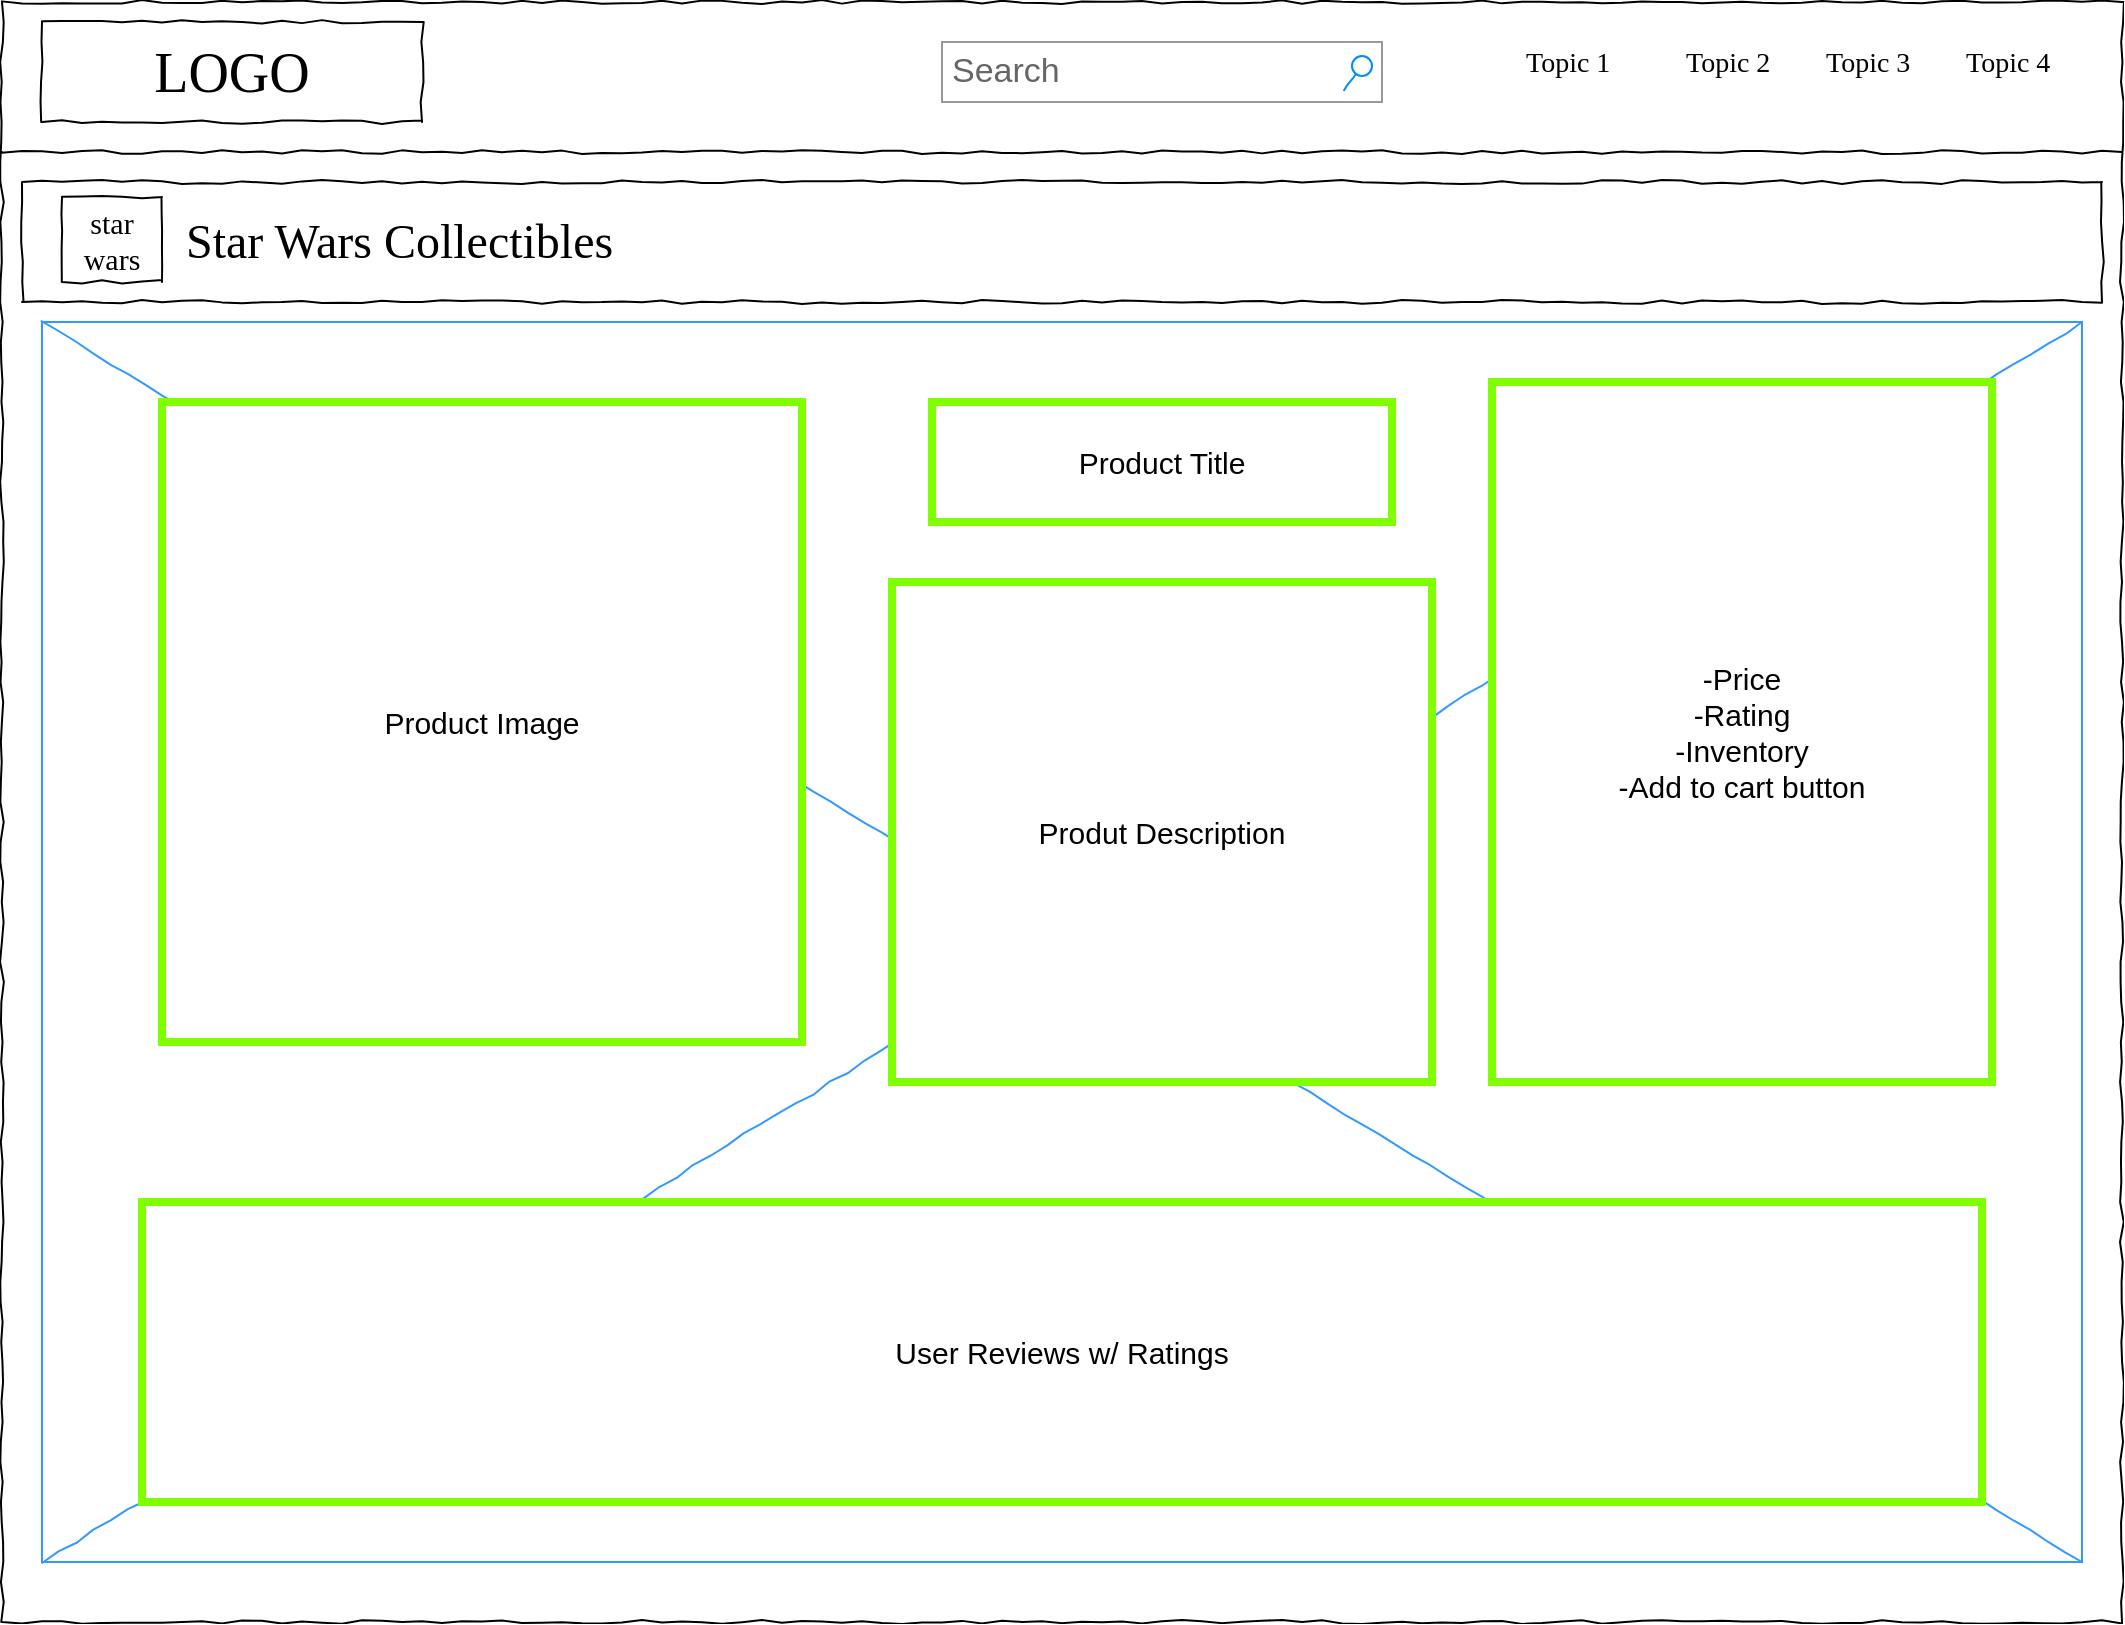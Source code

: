 <mxfile version="14.6.13" type="device"><diagram name="Page-1" id="03018318-947c-dd8e-b7a3-06fadd420f32"><mxGraphModel dx="1554" dy="1097" grid="1" gridSize="10" guides="1" tooltips="1" connect="1" arrows="1" fold="1" page="1" pageScale="1" pageWidth="1100" pageHeight="850" background="#ffffff" math="0" shadow="0"><root><mxCell id="0"/><mxCell id="1" parent="0"/><mxCell id="677b7b8949515195-1" value="" style="whiteSpace=wrap;html=1;rounded=0;shadow=0;labelBackgroundColor=none;strokeColor=#000000;strokeWidth=1;fillColor=none;fontFamily=Verdana;fontSize=12;fontColor=#000000;align=center;comic=1;" parent="1" vertex="1"><mxGeometry x="20" y="20" width="1060" height="810" as="geometry"/></mxCell><mxCell id="677b7b8949515195-2" value="LOGO" style="whiteSpace=wrap;html=1;rounded=0;shadow=0;labelBackgroundColor=none;strokeWidth=1;fontFamily=Verdana;fontSize=28;align=center;comic=1;" parent="1" vertex="1"><mxGeometry x="40" y="30" width="190" height="50" as="geometry"/></mxCell><mxCell id="677b7b8949515195-3" value="Search" style="strokeWidth=1;shadow=0;dashed=0;align=center;html=1;shape=mxgraph.mockup.forms.searchBox;strokeColor=#999999;mainText=;strokeColor2=#008cff;fontColor=#666666;fontSize=17;align=left;spacingLeft=3;rounded=0;labelBackgroundColor=none;comic=1;" parent="1" vertex="1"><mxGeometry x="490" y="40" width="220" height="30" as="geometry"/></mxCell><mxCell id="677b7b8949515195-4" value="Topic 1" style="text;html=1;points=[];align=left;verticalAlign=top;spacingTop=-4;fontSize=14;fontFamily=Verdana" parent="1" vertex="1"><mxGeometry x="780" y="40" width="60" height="20" as="geometry"/></mxCell><mxCell id="677b7b8949515195-5" value="Topic 2" style="text;html=1;points=[];align=left;verticalAlign=top;spacingTop=-4;fontSize=14;fontFamily=Verdana" parent="1" vertex="1"><mxGeometry x="860" y="40" width="60" height="20" as="geometry"/></mxCell><mxCell id="677b7b8949515195-6" value="Topic 3" style="text;html=1;points=[];align=left;verticalAlign=top;spacingTop=-4;fontSize=14;fontFamily=Verdana" parent="1" vertex="1"><mxGeometry x="930" y="40" width="60" height="20" as="geometry"/></mxCell><mxCell id="677b7b8949515195-7" value="Topic 4" style="text;html=1;points=[];align=left;verticalAlign=top;spacingTop=-4;fontSize=14;fontFamily=Verdana" parent="1" vertex="1"><mxGeometry x="1000" y="40" width="60" height="20" as="geometry"/></mxCell><mxCell id="677b7b8949515195-9" value="" style="line;strokeWidth=1;html=1;rounded=0;shadow=0;labelBackgroundColor=none;fillColor=none;fontFamily=Verdana;fontSize=14;fontColor=#000000;align=center;comic=1;" parent="1" vertex="1"><mxGeometry x="20" y="40" width="1060" height="110" as="geometry"/></mxCell><mxCell id="677b7b8949515195-10" value="" style="whiteSpace=wrap;html=1;rounded=0;shadow=0;labelBackgroundColor=none;strokeWidth=1;fillColor=none;fontFamily=Verdana;fontSize=12;align=center;comic=1;" parent="1" vertex="1"><mxGeometry x="30" y="110" width="1040" height="60" as="geometry"/></mxCell><mxCell id="677b7b8949515195-11" value="&lt;span style=&quot;font-size: 24px&quot;&gt;Star Wars Collectibles&lt;/span&gt;" style="text;html=1;points=[];align=left;verticalAlign=top;spacingTop=-4;fontSize=14;fontFamily=Verdana" parent="1" vertex="1"><mxGeometry x="110" y="122.5" width="180" height="35" as="geometry"/></mxCell><mxCell id="677b7b8949515195-16" value="" style="verticalLabelPosition=bottom;shadow=0;dashed=0;align=center;html=1;verticalAlign=top;strokeWidth=1;shape=mxgraph.mockup.graphics.simpleIcon;rounded=0;labelBackgroundColor=none;fontFamily=Verdana;fontSize=14;fontColor=#000000;comic=1;strokeColor=#3399FF;" parent="1" vertex="1"><mxGeometry x="40" y="180" width="1020" height="620" as="geometry"/></mxCell><mxCell id="Gnw3LYV8G3JroMFT62ME-1" value="&lt;font style=&quot;font-size: 15px;&quot;&gt;star&lt;br style=&quot;font-size: 15px;&quot;&gt;wars&lt;br style=&quot;font-size: 15px;&quot;&gt;&lt;/font&gt;" style="whiteSpace=wrap;html=1;rounded=0;shadow=0;labelBackgroundColor=none;strokeWidth=1;fontFamily=Verdana;fontSize=15;align=center;comic=1;" parent="1" vertex="1"><mxGeometry x="50" y="117.5" width="50" height="42.5" as="geometry"/></mxCell><mxCell id="IsC2vblXCRBfvgJpj7m8-1" value="Product Image" style="whiteSpace=wrap;html=1;aspect=fixed;fontSize=15;labelBorderColor=none;strokeWidth=4;strokeColor=#80FF00;" vertex="1" parent="1"><mxGeometry x="100" y="220" width="320" height="320" as="geometry"/></mxCell><mxCell id="IsC2vblXCRBfvgJpj7m8-2" value="Product Title" style="rounded=0;whiteSpace=wrap;html=1;fontSize=15;strokeColor=#80FF00;strokeWidth=4;" vertex="1" parent="1"><mxGeometry x="485" y="220" width="230" height="60" as="geometry"/></mxCell><mxCell id="IsC2vblXCRBfvgJpj7m8-3" value="Produt Description" style="rounded=0;whiteSpace=wrap;html=1;fontSize=15;strokeColor=#80FF00;strokeWidth=4;" vertex="1" parent="1"><mxGeometry x="465" y="310" width="270" height="250" as="geometry"/></mxCell><mxCell id="IsC2vblXCRBfvgJpj7m8-4" value="-Price&lt;br&gt;-Rating&lt;br&gt;-Inventory&lt;br&gt;-Add to cart button" style="rounded=0;whiteSpace=wrap;html=1;fontSize=15;strokeColor=#80FF00;strokeWidth=4;" vertex="1" parent="1"><mxGeometry x="765" y="210" width="250" height="350" as="geometry"/></mxCell><mxCell id="IsC2vblXCRBfvgJpj7m8-5" value="User Reviews w/ Ratings" style="rounded=0;whiteSpace=wrap;html=1;fontSize=15;strokeColor=#80FF00;strokeWidth=4;" vertex="1" parent="1"><mxGeometry x="90" y="620" width="920" height="150" as="geometry"/></mxCell></root></mxGraphModel></diagram></mxfile>